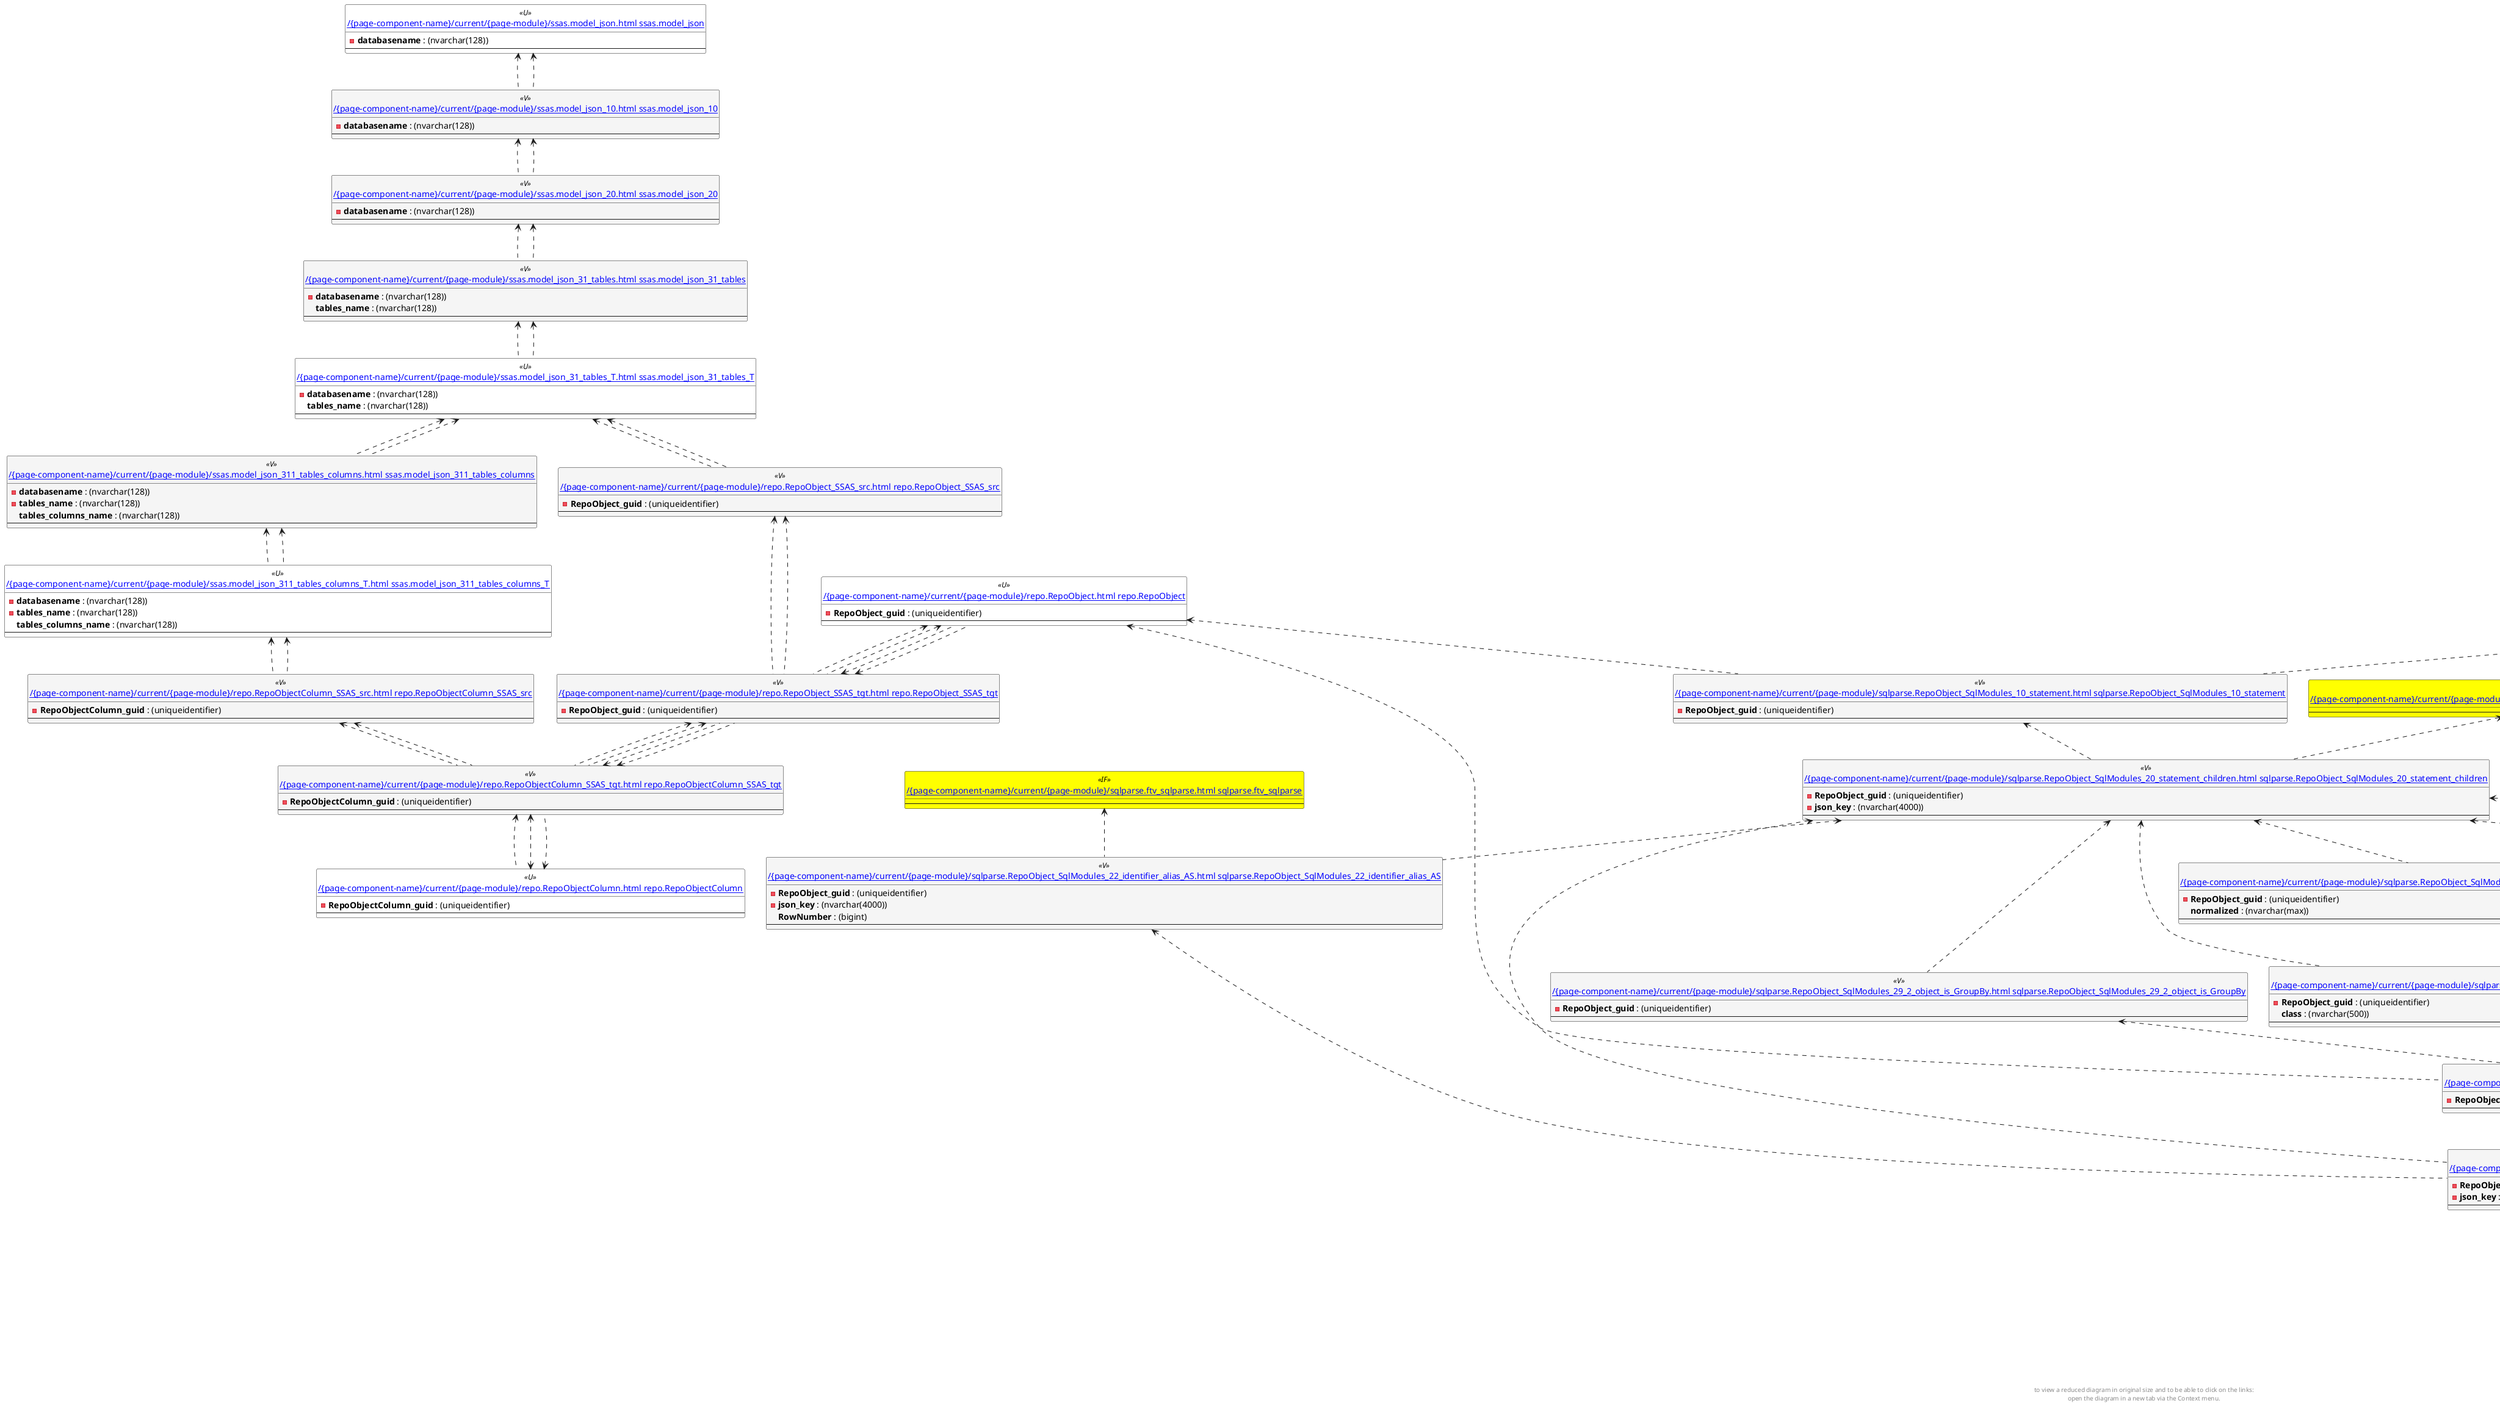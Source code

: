 @startuml
'Left to right direction
top to bottom direction
hide circle
'avoide "." issues:
set namespaceSeparator none


skinparam class {
  BackgroundColor White
  BackgroundColor<<FN>> Yellow
  BackgroundColor<<FS>> Yellow
  BackgroundColor<<FT>> LightGray
  BackgroundColor<<IF>> Yellow
  BackgroundColor<<IS>> Yellow
  BackgroundColor<<P>> Aqua
  BackgroundColor<<PC>> Aqua
  BackgroundColor<<SN>> Yellow
  BackgroundColor<<SO>> SlateBlue
  BackgroundColor<<TF>> LightGray
  BackgroundColor<<TR>> Tomato
  BackgroundColor<<U>> White
  BackgroundColor<<V>> WhiteSmoke
  BackgroundColor<<X>> Aqua
}


entity "[[{site-url}/{page-component-name}/current/{page-module}/configT.join_type.html configT.join_type]]" as configT.join_type << V >> {
  - **join_type** : (varchar(16))
  --
}

entity "[[{site-url}/{page-component-name}/current/{page-module}/repo.RepoObject.html repo.RepoObject]]" as repo.RepoObject << U >> {
  - **RepoObject_guid** : (uniqueidentifier)
  --
}

entity "[[{site-url}/{page-component-name}/current/{page-module}/repo.RepoObject_SSAS_src.html repo.RepoObject_SSAS_src]]" as repo.RepoObject_SSAS_src << V >> {
  - **RepoObject_guid** : (uniqueidentifier)
  --
}

entity "[[{site-url}/{page-component-name}/current/{page-module}/repo.RepoObject_SSAS_tgt.html repo.RepoObject_SSAS_tgt]]" as repo.RepoObject_SSAS_tgt << V >> {
  - **RepoObject_guid** : (uniqueidentifier)
  --
}

entity "[[{site-url}/{page-component-name}/current/{page-module}/repo.RepoObjectColumn.html repo.RepoObjectColumn]]" as repo.RepoObjectColumn << U >> {
  - **RepoObjectColumn_guid** : (uniqueidentifier)
  --
}

entity "[[{site-url}/{page-component-name}/current/{page-module}/repo.RepoObjectColumn_SSAS_src.html repo.RepoObjectColumn_SSAS_src]]" as repo.RepoObjectColumn_SSAS_src << V >> {
  - **RepoObjectColumn_guid** : (uniqueidentifier)
  --
}

entity "[[{site-url}/{page-component-name}/current/{page-module}/repo.RepoObjectColumn_SSAS_tgt.html repo.RepoObjectColumn_SSAS_tgt]]" as repo.RepoObjectColumn_SSAS_tgt << V >> {
  - **RepoObjectColumn_guid** : (uniqueidentifier)
  --
}

entity "[[{site-url}/{page-component-name}/current/{page-module}/sqlparse.ftv_sqlparse.html sqlparse.ftv_sqlparse]]" as sqlparse.ftv_sqlparse << IF >> {
  --
}

entity "[[{site-url}/{page-component-name}/current/{page-module}/sqlparse.ftv_sqlparse_with_some_children.html sqlparse.ftv_sqlparse_with_some_children]]" as sqlparse.ftv_sqlparse_with_some_children << IF >> {
  --
}

entity "[[{site-url}/{page-component-name}/current/{page-module}/sqlparse.RepoObject_SqlModules.html sqlparse.RepoObject_SqlModules]]" as sqlparse.RepoObject_SqlModules << U >> {
  - **RepoObject_guid** : (uniqueidentifier)
  --
}

entity "[[{site-url}/{page-component-name}/current/{page-module}/sqlparse.RepoObject_SqlModules_10_statement.html sqlparse.RepoObject_SqlModules_10_statement]]" as sqlparse.RepoObject_SqlModules_10_statement << V >> {
  - **RepoObject_guid** : (uniqueidentifier)
  --
}

entity "[[{site-url}/{page-component-name}/current/{page-module}/sqlparse.RepoObject_SqlModules_20_statement_children.html sqlparse.RepoObject_SqlModules_20_statement_children]]" as sqlparse.RepoObject_SqlModules_20_statement_children << V >> {
  - **RepoObject_guid** : (uniqueidentifier)
  - **json_key** : (nvarchar(4000))
  --
}

entity "[[{site-url}/{page-component-name}/current/{page-module}/sqlparse.RepoObject_SqlModules_21_statement_children_helper.html sqlparse.RepoObject_SqlModules_21_statement_children_helper]]" as sqlparse.RepoObject_SqlModules_21_statement_children_helper << V >> {
  - **RepoObject_guid** : (uniqueidentifier)
  - **json_key** : (nvarchar(4000))
  --
}

entity "[[{site-url}/{page-component-name}/current/{page-module}/sqlparse.RepoObject_SqlModules_22_identifier_alias_AS.html sqlparse.RepoObject_SqlModules_22_identifier_alias_AS]]" as sqlparse.RepoObject_SqlModules_22_identifier_alias_AS << V >> {
  - **RepoObject_guid** : (uniqueidentifier)
  - **json_key** : (nvarchar(4000))
  **RowNumber** : (bigint)
  --
}

entity "[[{site-url}/{page-component-name}/current/{page-module}/sqlparse.RepoObject_SqlModules_29_1_object_is_union.html sqlparse.RepoObject_SqlModules_29_1_object_is_union]]" as sqlparse.RepoObject_SqlModules_29_1_object_is_union << V >> {
  - **RepoObject_guid** : (uniqueidentifier)
  --
}

entity "[[{site-url}/{page-component-name}/current/{page-module}/sqlparse.RepoObject_SqlModules_29_2_object_is_GroupBy.html sqlparse.RepoObject_SqlModules_29_2_object_is_GroupBy]]" as sqlparse.RepoObject_SqlModules_29_2_object_is_GroupBy << V >> {
  - **RepoObject_guid** : (uniqueidentifier)
  --
}

entity "[[{site-url}/{page-component-name}/current/{page-module}/sqlparse.RepoObject_SqlModules_31_object.html sqlparse.RepoObject_SqlModules_31_object]]" as sqlparse.RepoObject_SqlModules_31_object << V >> {
  - **RepoObject_guid** : (uniqueidentifier)
  --
}

entity "[[{site-url}/{page-component-name}/current/{page-module}/sqlparse.RepoObject_SqlModules_32_ObjectClass.html sqlparse.RepoObject_SqlModules_32_ObjectClass]]" as sqlparse.RepoObject_SqlModules_32_ObjectClass << V >> {
  - **RepoObject_guid** : (uniqueidentifier)
  **class** : (nvarchar(500))
  --
}

entity "[[{site-url}/{page-component-name}/current/{page-module}/sqlparse.RepoObject_SqlModules_33_ObjectNormalized.html sqlparse.RepoObject_SqlModules_33_ObjectNormalized]]" as sqlparse.RepoObject_SqlModules_33_ObjectNormalized << V >> {
  - **RepoObject_guid** : (uniqueidentifier)
  **normalized** : (nvarchar(max))
  --
}

entity "[[{site-url}/{page-component-name}/current/{page-module}/sqlparse.RepoObject_SqlModules_39_object.html sqlparse.RepoObject_SqlModules_39_object]]" as sqlparse.RepoObject_SqlModules_39_object << V >> {
  - **RepoObject_guid** : (uniqueidentifier)
  --
}

entity "[[{site-url}/{page-component-name}/current/{page-module}/sqlparse.RepoObject_SqlModules_41_from.html sqlparse.RepoObject_SqlModules_41_from]]" as sqlparse.RepoObject_SqlModules_41_from << V >> {
  - **RepoObject_guid** : (uniqueidentifier)
  - **json_key** : (nvarchar(4000))
  --
}

entity "[[{site-url}/{page-component-name}/current/{page-module}/sqlparse.RepoObject_SqlModules_41_from_T.html sqlparse.RepoObject_SqlModules_41_from_T]]" as sqlparse.RepoObject_SqlModules_41_from_T << U >> {
  - **RepoObject_guid** : (uniqueidentifier)
  - **json_key** : (nvarchar(4000))
  --
}

entity "[[{site-url}/{page-component-name}/current/{page-module}/sqlparse.RepoObject_SqlModules_42_from_Identifier.html sqlparse.RepoObject_SqlModules_42_from_Identifier]]" as sqlparse.RepoObject_SqlModules_42_from_Identifier << V >> {
  --
}

entity "[[{site-url}/{page-component-name}/current/{page-module}/ssas.model_json.html ssas.model_json]]" as ssas.model_json << U >> {
  - **databasename** : (nvarchar(128))
  --
}

entity "[[{site-url}/{page-component-name}/current/{page-module}/ssas.model_json_10.html ssas.model_json_10]]" as ssas.model_json_10 << V >> {
  - **databasename** : (nvarchar(128))
  --
}

entity "[[{site-url}/{page-component-name}/current/{page-module}/ssas.model_json_20.html ssas.model_json_20]]" as ssas.model_json_20 << V >> {
  - **databasename** : (nvarchar(128))
  --
}

entity "[[{site-url}/{page-component-name}/current/{page-module}/ssas.model_json_31_tables.html ssas.model_json_31_tables]]" as ssas.model_json_31_tables << V >> {
  - **databasename** : (nvarchar(128))
  **tables_name** : (nvarchar(128))
  --
}

entity "[[{site-url}/{page-component-name}/current/{page-module}/ssas.model_json_31_tables_T.html ssas.model_json_31_tables_T]]" as ssas.model_json_31_tables_T << U >> {
  - **databasename** : (nvarchar(128))
  **tables_name** : (nvarchar(128))
  --
}

entity "[[{site-url}/{page-component-name}/current/{page-module}/ssas.model_json_311_tables_columns.html ssas.model_json_311_tables_columns]]" as ssas.model_json_311_tables_columns << V >> {
  - **databasename** : (nvarchar(128))
  - **tables_name** : (nvarchar(128))
  **tables_columns_name** : (nvarchar(128))
  --
}

entity "[[{site-url}/{page-component-name}/current/{page-module}/ssas.model_json_311_tables_columns_T.html ssas.model_json_311_tables_columns_T]]" as ssas.model_json_311_tables_columns_T << U >> {
  - **databasename** : (nvarchar(128))
  - **tables_name** : (nvarchar(128))
  **tables_columns_name** : (nvarchar(128))
  --
}

configT.join_type <.. sqlparse.RepoObject_SqlModules_41_from
repo.RepoObject <.. sqlparse.RepoObject_SqlModules_10_statement
repo.RepoObject <.. sqlparse.RepoObject_SqlModules_39_object
repo.RepoObject <.. repo.RepoObject_SSAS_tgt
repo.RepoObject <.. repo.RepoObject_SSAS_tgt
repo.RepoObject_SSAS_src <.. repo.RepoObject_SSAS_tgt
repo.RepoObject_SSAS_src <.. repo.RepoObject_SSAS_tgt
repo.RepoObject_SSAS_tgt <.. repo.RepoObjectColumn_SSAS_tgt
repo.RepoObject_SSAS_tgt <.. repo.RepoObjectColumn_SSAS_tgt
repo.RepoObject_SSAS_tgt <.. repo.RepoObject
repo.RepoObject_SSAS_tgt <.. repo.RepoObject
repo.RepoObjectColumn <.. repo.RepoObjectColumn_SSAS_tgt
repo.RepoObjectColumn <.. repo.RepoObjectColumn_SSAS_tgt
repo.RepoObjectColumn_SSAS_src <.. repo.RepoObjectColumn_SSAS_tgt
repo.RepoObjectColumn_SSAS_src <.. repo.RepoObjectColumn_SSAS_tgt
repo.RepoObjectColumn_SSAS_tgt <.. repo.RepoObjectColumn
repo.RepoObjectColumn_SSAS_tgt <.. repo.RepoObjectColumn
repo.RepoObjectColumn_SSAS_tgt <.. repo.RepoObject_SSAS_tgt
repo.RepoObjectColumn_SSAS_tgt <.. repo.RepoObject_SSAS_tgt
sqlparse.ftv_sqlparse <.. sqlparse.RepoObject_SqlModules_22_identifier_alias_AS
sqlparse.ftv_sqlparse_with_some_children <.. sqlparse.RepoObject_SqlModules_20_statement_children
sqlparse.RepoObject_SqlModules <.. sqlparse.RepoObject_SqlModules_10_statement
sqlparse.RepoObject_SqlModules <.. sqlparse.RepoObject_SqlModules_39_object
sqlparse.RepoObject_SqlModules_10_statement <.. sqlparse.RepoObject_SqlModules_20_statement_children
sqlparse.RepoObject_SqlModules_20_statement_children <.. sqlparse.RepoObject_SqlModules_41_from
sqlparse.RepoObject_SqlModules_20_statement_children <.. sqlparse.RepoObject_SqlModules_29_1_object_is_union
sqlparse.RepoObject_SqlModules_20_statement_children <.. sqlparse.RepoObject_SqlModules_22_identifier_alias_AS
sqlparse.RepoObject_SqlModules_20_statement_children <.. sqlparse.RepoObject_SqlModules_29_2_object_is_GroupBy
sqlparse.RepoObject_SqlModules_20_statement_children <.. sqlparse.RepoObject_SqlModules_32_ObjectClass
sqlparse.RepoObject_SqlModules_20_statement_children <.. sqlparse.RepoObject_SqlModules_33_ObjectNormalized
sqlparse.RepoObject_SqlModules_20_statement_children <.. sqlparse.RepoObject_SqlModules_21_statement_children_helper
sqlparse.RepoObject_SqlModules_21_statement_children_helper <.. sqlparse.RepoObject_SqlModules_31_object
sqlparse.RepoObject_SqlModules_22_identifier_alias_AS <.. sqlparse.RepoObject_SqlModules_41_from
sqlparse.RepoObject_SqlModules_29_1_object_is_union <.. sqlparse.RepoObject_SqlModules_42_from_Identifier
sqlparse.RepoObject_SqlModules_29_1_object_is_union <.. sqlparse.RepoObject_SqlModules_39_object
sqlparse.RepoObject_SqlModules_29_2_object_is_GroupBy <.. sqlparse.RepoObject_SqlModules_39_object
sqlparse.RepoObject_SqlModules_31_object <.. sqlparse.RepoObject_SqlModules_39_object
sqlparse.RepoObject_SqlModules_32_ObjectClass <.. sqlparse.RepoObject_SqlModules_39_object
sqlparse.RepoObject_SqlModules_33_ObjectNormalized <.. sqlparse.RepoObject_SqlModules_39_object
sqlparse.RepoObject_SqlModules_39_object <.. sqlparse.RepoObject_SqlModules_41_from
sqlparse.RepoObject_SqlModules_41_from <.. sqlparse.RepoObject_SqlModules_41_from_T
sqlparse.RepoObject_SqlModules_41_from_T <.. sqlparse.RepoObject_SqlModules_42_from_Identifier
ssas.model_json <.. ssas.model_json_10
ssas.model_json <.. ssas.model_json_10
ssas.model_json_10 <.. ssas.model_json_20
ssas.model_json_10 <.. ssas.model_json_20
ssas.model_json_20 <.. ssas.model_json_31_tables
ssas.model_json_20 <.. ssas.model_json_31_tables
ssas.model_json_31_tables <.. ssas.model_json_31_tables_T
ssas.model_json_31_tables <.. ssas.model_json_31_tables_T
ssas.model_json_31_tables_T <.. repo.RepoObject_SSAS_src
ssas.model_json_31_tables_T <.. repo.RepoObject_SSAS_src
ssas.model_json_31_tables_T <.. ssas.model_json_311_tables_columns
ssas.model_json_31_tables_T <.. ssas.model_json_311_tables_columns
ssas.model_json_311_tables_columns <.. ssas.model_json_311_tables_columns_T
ssas.model_json_311_tables_columns <.. ssas.model_json_311_tables_columns_T
ssas.model_json_311_tables_columns_T <.. repo.RepoObjectColumn_SSAS_src
ssas.model_json_311_tables_columns_T <.. repo.RepoObjectColumn_SSAS_src
footer
to view a reduced diagram in original size and to be able to click on the links:
open the diagram in a new tab via the Context menu.
end footer

@enduml

